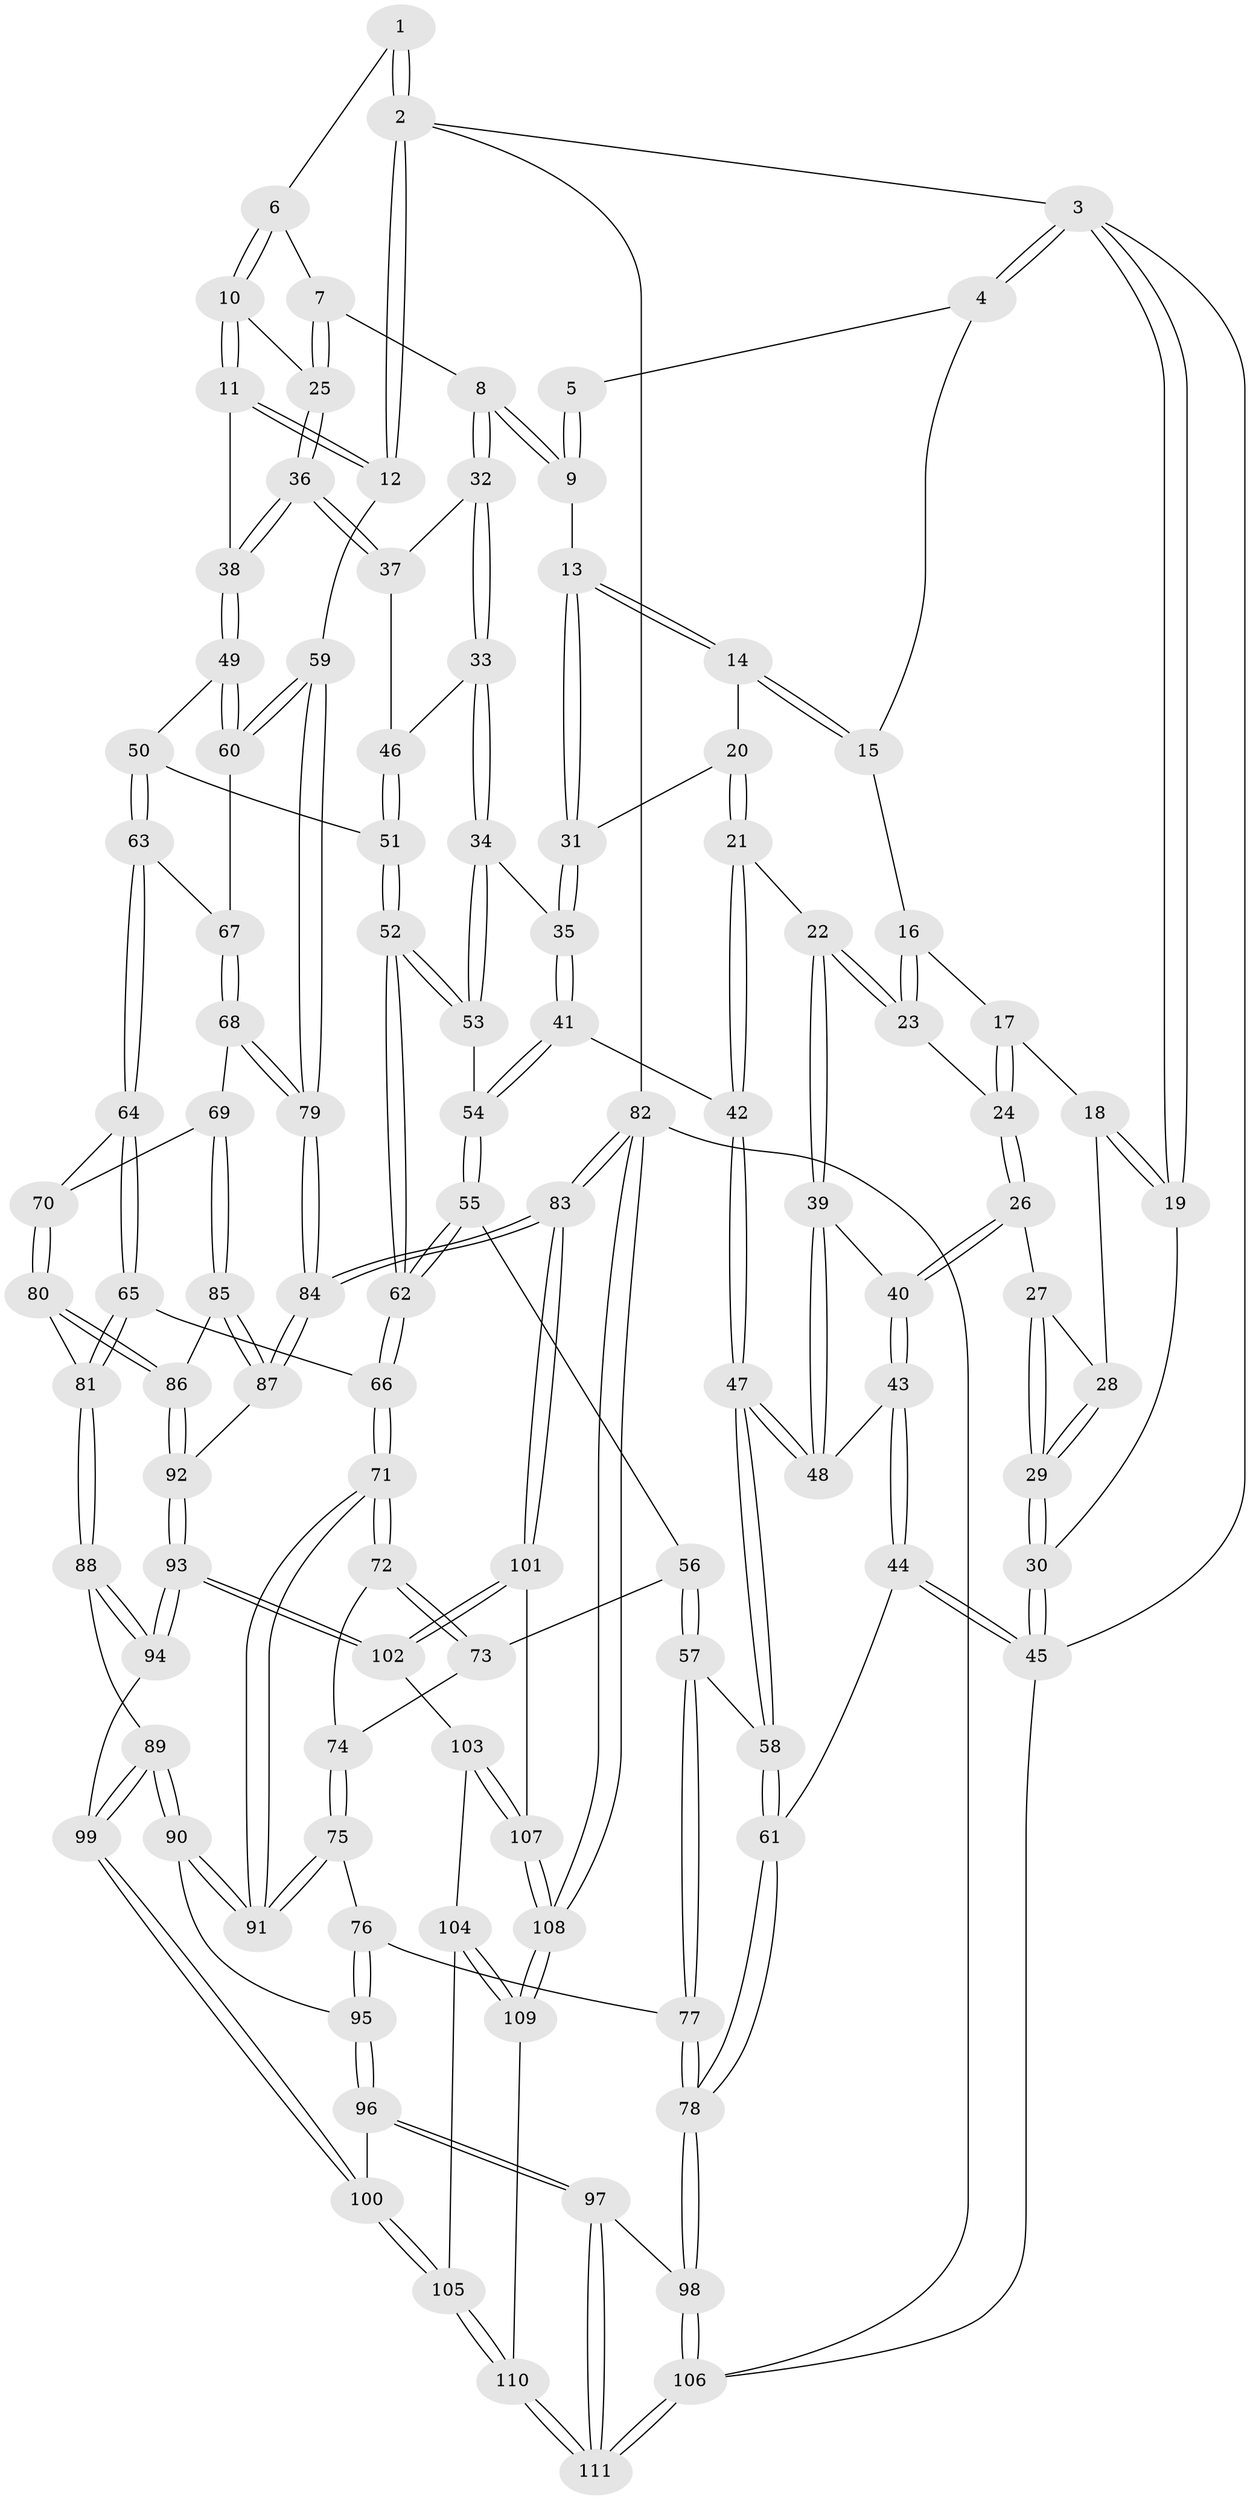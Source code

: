 // coarse degree distribution, {3: 0.13636363636363635, 7: 0.045454545454545456, 4: 0.36363636363636365, 2: 0.13636363636363635, 5: 0.18181818181818182, 6: 0.13636363636363635}
// Generated by graph-tools (version 1.1) at 2025/06/03/04/25 22:06:10]
// undirected, 111 vertices, 274 edges
graph export_dot {
graph [start="1"]
  node [color=gray90,style=filled];
  1 [pos="+0.8182874795578361+0"];
  2 [pos="+1+0"];
  3 [pos="+0+0"];
  4 [pos="+0.36352959304607646+0"];
  5 [pos="+0.7500939709220347+0"];
  6 [pos="+0.8431494691443842+0"];
  7 [pos="+0.7224874853211813+0.1319780270458327"];
  8 [pos="+0.68502351828232+0.15483650673517757"];
  9 [pos="+0.6419408939868148+0.13358382964468893"];
  10 [pos="+0.8922302261903622+0.12905228249426948"];
  11 [pos="+1+0.16223558371562335"];
  12 [pos="+1+0.16581427820955516"];
  13 [pos="+0.628262172569013+0.13669725290515686"];
  14 [pos="+0.47039009823838246+0.033901157157184614"];
  15 [pos="+0.36372711361400867+0"];
  16 [pos="+0.33474717269565774+0"];
  17 [pos="+0.1612324779341701+0.11023185305605697"];
  18 [pos="+0+0.06044635418759731"];
  19 [pos="+0+0"];
  20 [pos="+0.46138941474675965+0.159394926400266"];
  21 [pos="+0.4090321850119546+0.22900547829294102"];
  22 [pos="+0.3307137481322785+0.20063057781040586"];
  23 [pos="+0.3123579461197653+0.16582473640142983"];
  24 [pos="+0.1728957439859246+0.18578989250721964"];
  25 [pos="+0.8829414975194002+0.14400822433105542"];
  26 [pos="+0.16074048078839193+0.21192528279786255"];
  27 [pos="+0.14152986491336553+0.21288601108629338"];
  28 [pos="+0.05326184414819957+0.16369871071228434"];
  29 [pos="+0.040425836051204374+0.2665193230108521"];
  30 [pos="+0+0.4293924912374007"];
  31 [pos="+0.5723671891577584+0.21817641989382286"];
  32 [pos="+0.7062412537911147+0.1875826506827594"];
  33 [pos="+0.64373628935013+0.28544868510810745"];
  34 [pos="+0.6302746229660582+0.28952904570865295"];
  35 [pos="+0.5689473427913904+0.25094525128734424"];
  36 [pos="+0.8339930303020443+0.26284389875559094"];
  37 [pos="+0.7588965664356947+0.22997317544272686"];
  38 [pos="+0.8451196706127452+0.3049043063753339"];
  39 [pos="+0.2916735737966609+0.2594044502095373"];
  40 [pos="+0.1689174053750604+0.23269710005631425"];
  41 [pos="+0.5149498647405454+0.2970114051340598"];
  42 [pos="+0.43390642960720077+0.28563590362383884"];
  43 [pos="+0.17140741212546112+0.35694663704441093"];
  44 [pos="+0+0.568049858792545"];
  45 [pos="+0+0.5670898870157325"];
  46 [pos="+0.6797557712014096+0.29225517574144105"];
  47 [pos="+0.35933786956622504+0.4054570506665708"];
  48 [pos="+0.28317189818044997+0.3529677206400243"];
  49 [pos="+0.8470922615948874+0.327417912070865"];
  50 [pos="+0.8149284269275948+0.41759201755290043"];
  51 [pos="+0.7956195459872837+0.42378830891328156"];
  52 [pos="+0.7140077183447328+0.4653528669245173"];
  53 [pos="+0.6313259454303283+0.3107733129689613"];
  54 [pos="+0.5496732744986167+0.40411298691297953"];
  55 [pos="+0.5518549483921806+0.43244944105273125"];
  56 [pos="+0.46297902230468796+0.48082468993299066"];
  57 [pos="+0.39213508693257254+0.47565493241601375"];
  58 [pos="+0.3607692536702583+0.4104186694427792"];
  59 [pos="+1+0.32346852395810877"];
  60 [pos="+1+0.3266240772735282"];
  61 [pos="+0+0.5696284010216048"];
  62 [pos="+0.6999851421123289+0.4770219063641835"];
  63 [pos="+0.8236139932858215+0.4251392740306066"];
  64 [pos="+0.8280842221084057+0.5647813009172497"];
  65 [pos="+0.7649756369671712+0.6272724899272571"];
  66 [pos="+0.6913059485602883+0.5227815001867374"];
  67 [pos="+0.8714134767542214+0.45525312895724396"];
  68 [pos="+0.9681758665753221+0.564874462798848"];
  69 [pos="+0.926787594195759+0.6057121254888108"];
  70 [pos="+0.83815398318729+0.6026721084392624"];
  71 [pos="+0.6169700476343073+0.6140157208312991"];
  72 [pos="+0.6020925076040606+0.6096853422280605"];
  73 [pos="+0.4722900695931811+0.49701008613841"];
  74 [pos="+0.49552351265069106+0.6224404864151469"];
  75 [pos="+0.4648488547800861+0.660599240944017"];
  76 [pos="+0.4603167189478818+0.6650327833762452"];
  77 [pos="+0.32329779838850253+0.5874688672886254"];
  78 [pos="+0.1532756898675332+0.6950597508969395"];
  79 [pos="+1+0.6211873047887836"];
  80 [pos="+0.7875773063689165+0.648414654730805"];
  81 [pos="+0.7763198505600445+0.6472976470788575"];
  82 [pos="+1+1"];
  83 [pos="+1+0.8165689326326973"];
  84 [pos="+1+0.7147501886627685"];
  85 [pos="+0.9023969854814691+0.6542128904443663"];
  86 [pos="+0.864452346693111+0.6934068170864417"];
  87 [pos="+0.9871756071576494+0.7377655829509299"];
  88 [pos="+0.7453751979628797+0.693028069642458"];
  89 [pos="+0.6560515407709478+0.7459801356354789"];
  90 [pos="+0.6222254131485209+0.6951794389929331"];
  91 [pos="+0.6184577385374773+0.6633519634350595"];
  92 [pos="+0.8694735885123516+0.7787981343595837"];
  93 [pos="+0.8599094757497519+0.7967053494423937"];
  94 [pos="+0.8442128216599841+0.7913875488138521"];
  95 [pos="+0.47353923521325825+0.725231617387662"];
  96 [pos="+0.42869935856676067+0.8424268152685439"];
  97 [pos="+0.32619872176075215+0.8939016623304215"];
  98 [pos="+0.15786686537730837+0.7041145894829874"];
  99 [pos="+0.6570960474085045+0.7837480090051251"];
  100 [pos="+0.6303035078481742+0.863001532010336"];
  101 [pos="+1+0.8703766906519632"];
  102 [pos="+0.8658774679517696+0.8384545673787724"];
  103 [pos="+0.8473329873753409+0.8833652378994026"];
  104 [pos="+0.7524410554378795+0.9069801063801755"];
  105 [pos="+0.6334734162456557+0.868990292906585"];
  106 [pos="+0+1"];
  107 [pos="+0.8970919549160278+0.9909490621363188"];
  108 [pos="+0.8833134132725864+1"];
  109 [pos="+0.7711362992462343+1"];
  110 [pos="+0.5920785787117154+1"];
  111 [pos="+0.3189198495321318+1"];
  1 -- 2;
  1 -- 2;
  1 -- 6;
  2 -- 3;
  2 -- 12;
  2 -- 12;
  2 -- 82;
  3 -- 4;
  3 -- 4;
  3 -- 19;
  3 -- 19;
  3 -- 45;
  4 -- 5;
  4 -- 15;
  5 -- 9;
  5 -- 9;
  6 -- 7;
  6 -- 10;
  6 -- 10;
  7 -- 8;
  7 -- 25;
  7 -- 25;
  8 -- 9;
  8 -- 9;
  8 -- 32;
  8 -- 32;
  9 -- 13;
  10 -- 11;
  10 -- 11;
  10 -- 25;
  11 -- 12;
  11 -- 12;
  11 -- 38;
  12 -- 59;
  13 -- 14;
  13 -- 14;
  13 -- 31;
  13 -- 31;
  14 -- 15;
  14 -- 15;
  14 -- 20;
  15 -- 16;
  16 -- 17;
  16 -- 23;
  16 -- 23;
  17 -- 18;
  17 -- 24;
  17 -- 24;
  18 -- 19;
  18 -- 19;
  18 -- 28;
  19 -- 30;
  20 -- 21;
  20 -- 21;
  20 -- 31;
  21 -- 22;
  21 -- 42;
  21 -- 42;
  22 -- 23;
  22 -- 23;
  22 -- 39;
  22 -- 39;
  23 -- 24;
  24 -- 26;
  24 -- 26;
  25 -- 36;
  25 -- 36;
  26 -- 27;
  26 -- 40;
  26 -- 40;
  27 -- 28;
  27 -- 29;
  27 -- 29;
  28 -- 29;
  28 -- 29;
  29 -- 30;
  29 -- 30;
  30 -- 45;
  30 -- 45;
  31 -- 35;
  31 -- 35;
  32 -- 33;
  32 -- 33;
  32 -- 37;
  33 -- 34;
  33 -- 34;
  33 -- 46;
  34 -- 35;
  34 -- 53;
  34 -- 53;
  35 -- 41;
  35 -- 41;
  36 -- 37;
  36 -- 37;
  36 -- 38;
  36 -- 38;
  37 -- 46;
  38 -- 49;
  38 -- 49;
  39 -- 40;
  39 -- 48;
  39 -- 48;
  40 -- 43;
  40 -- 43;
  41 -- 42;
  41 -- 54;
  41 -- 54;
  42 -- 47;
  42 -- 47;
  43 -- 44;
  43 -- 44;
  43 -- 48;
  44 -- 45;
  44 -- 45;
  44 -- 61;
  45 -- 106;
  46 -- 51;
  46 -- 51;
  47 -- 48;
  47 -- 48;
  47 -- 58;
  47 -- 58;
  49 -- 50;
  49 -- 60;
  49 -- 60;
  50 -- 51;
  50 -- 63;
  50 -- 63;
  51 -- 52;
  51 -- 52;
  52 -- 53;
  52 -- 53;
  52 -- 62;
  52 -- 62;
  53 -- 54;
  54 -- 55;
  54 -- 55;
  55 -- 56;
  55 -- 62;
  55 -- 62;
  56 -- 57;
  56 -- 57;
  56 -- 73;
  57 -- 58;
  57 -- 77;
  57 -- 77;
  58 -- 61;
  58 -- 61;
  59 -- 60;
  59 -- 60;
  59 -- 79;
  59 -- 79;
  60 -- 67;
  61 -- 78;
  61 -- 78;
  62 -- 66;
  62 -- 66;
  63 -- 64;
  63 -- 64;
  63 -- 67;
  64 -- 65;
  64 -- 65;
  64 -- 70;
  65 -- 66;
  65 -- 81;
  65 -- 81;
  66 -- 71;
  66 -- 71;
  67 -- 68;
  67 -- 68;
  68 -- 69;
  68 -- 79;
  68 -- 79;
  69 -- 70;
  69 -- 85;
  69 -- 85;
  70 -- 80;
  70 -- 80;
  71 -- 72;
  71 -- 72;
  71 -- 91;
  71 -- 91;
  72 -- 73;
  72 -- 73;
  72 -- 74;
  73 -- 74;
  74 -- 75;
  74 -- 75;
  75 -- 76;
  75 -- 91;
  75 -- 91;
  76 -- 77;
  76 -- 95;
  76 -- 95;
  77 -- 78;
  77 -- 78;
  78 -- 98;
  78 -- 98;
  79 -- 84;
  79 -- 84;
  80 -- 81;
  80 -- 86;
  80 -- 86;
  81 -- 88;
  81 -- 88;
  82 -- 83;
  82 -- 83;
  82 -- 108;
  82 -- 108;
  82 -- 106;
  83 -- 84;
  83 -- 84;
  83 -- 101;
  83 -- 101;
  84 -- 87;
  84 -- 87;
  85 -- 86;
  85 -- 87;
  85 -- 87;
  86 -- 92;
  86 -- 92;
  87 -- 92;
  88 -- 89;
  88 -- 94;
  88 -- 94;
  89 -- 90;
  89 -- 90;
  89 -- 99;
  89 -- 99;
  90 -- 91;
  90 -- 91;
  90 -- 95;
  92 -- 93;
  92 -- 93;
  93 -- 94;
  93 -- 94;
  93 -- 102;
  93 -- 102;
  94 -- 99;
  95 -- 96;
  95 -- 96;
  96 -- 97;
  96 -- 97;
  96 -- 100;
  97 -- 98;
  97 -- 111;
  97 -- 111;
  98 -- 106;
  98 -- 106;
  99 -- 100;
  99 -- 100;
  100 -- 105;
  100 -- 105;
  101 -- 102;
  101 -- 102;
  101 -- 107;
  102 -- 103;
  103 -- 104;
  103 -- 107;
  103 -- 107;
  104 -- 105;
  104 -- 109;
  104 -- 109;
  105 -- 110;
  105 -- 110;
  106 -- 111;
  106 -- 111;
  107 -- 108;
  107 -- 108;
  108 -- 109;
  108 -- 109;
  109 -- 110;
  110 -- 111;
  110 -- 111;
}
